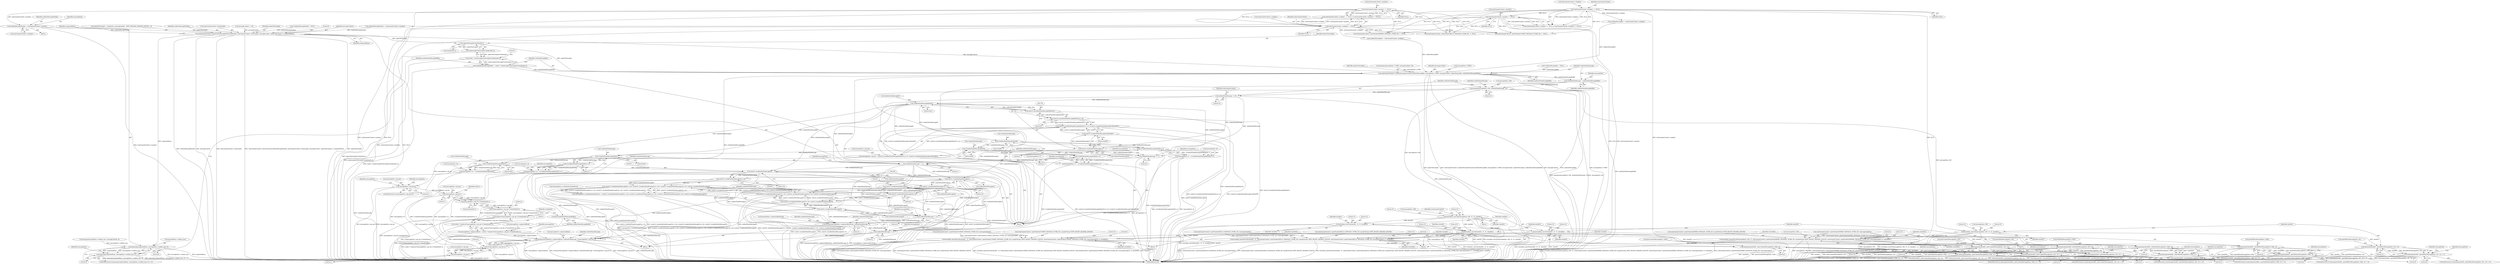 digraph "0_bzrtp_bbb1e6e2f467ee4bd7b9a8c800e4f07343d7d99b@pointer" {
"1001367" [label="(Call,confirmMessageMacKey = zrtpChannelContext->mackeyr)"];
"1001354" [label="(Call,zrtpChannelContext->mackeyr == NULL)"];
"1001349" [label="(Call,zrtpChannelContext->zrtpkeyr == NULL)"];
"1001322" [label="(Call,zrtpChannelContext->mackeyi == NULL)"];
"1001317" [label="(Call,zrtpChannelContext->zrtpkeyi == NULL)"];
"1001406" [label="(Call,zrtpChannelContext->hmacFunction(confirmMessageMacKey, zrtpChannelContext->hashLength, messageContent, cipherTextLength, 8, computedHmac))"];
"1001417" [label="(Call,memcmp(computedHmac, messageData->confirm_mac, 8))"];
"1001416" [label="(Call,memcmp(computedHmac, messageData->confirm_mac, 8) != 0)"];
"1001434" [label="(Call,cipherTextLength*sizeof(uint8_t))"];
"1001433" [label="(Call,malloc(cipherTextLength*sizeof(uint8_t)))"];
"1001431" [label="(Call,(uint8_t *)malloc(cipherTextLength*sizeof(uint8_t)))"];
"1001429" [label="(Call,confirmPlainMessageBuffer = (uint8_t *)malloc(cipherTextLength*sizeof(uint8_t)))"];
"1001438" [label="(Call,zrtpChannelContext->cipherDecryptionFunction(confirmMessageKey, messageData->CFBIV, messageContent, cipherTextLength, confirmPlainMessageBuffer))"];
"1001446" [label="(Call,confirmPlainMessage = confirmPlainMessageBuffer)"];
"1001449" [label="(Call,memcpy(messageData->H0, confirmPlainMessage, 32))"];
"1001455" [label="(Call,confirmPlainMessage +=33)"];
"1001757" [label="(Call,confirmPlainMessage[0]&0x01)"];
"1001755" [label="(Call,(uint16_t)(confirmPlainMessage[0]&0x01))"];
"1001754" [label="(Call,((uint16_t)(confirmPlainMessage[0]&0x01))<<8)"];
"1001753" [label="(Call,((uint16_t)(confirmPlainMessage[0]&0x01))<<8 | (((uint16_t)confirmPlainMessage[1])&0x00FF))"];
"1001749" [label="(Call,messageData->sig_len = ((uint16_t)(confirmPlainMessage[0]&0x01))<<8 | (((uint16_t)confirmPlainMessage[1])&0x00FF))"];
"1001851" [label="(Call,messageData->sig_len>0)"];
"1001876" [label="(Call,messageData->sig_len-1)"];
"1001875" [label="(Call,(messageData->sig_len-1)*sizeof(uint8_t))"];
"1001873" [label="(Call,4*(messageData->sig_len-1)*sizeof(uint8_t))"];
"1001872" [label="(Call,malloc(4*(messageData->sig_len-1)*sizeof(uint8_t)))"];
"1001870" [label="(Call,(uint8_t *)malloc(4*(messageData->sig_len-1)*sizeof(uint8_t)))"];
"1001866" [label="(Call,messageData->signatureBlock = (uint8_t *)malloc(4*(messageData->sig_len-1)*sizeof(uint8_t)))"];
"1001883" [label="(Call,memcpy(messageData->signatureBlock, confirmPlainMessage, 4*(messageData->sig_len-1)))"];
"1001890" [label="(Call,messageData->sig_len-1)"];
"1001888" [label="(Call,4*(messageData->sig_len-1))"];
"1001770" [label="(Call,confirmPlainMessage += 2)"];
"1001811" [label="(Call,confirmPlainMessage += 1)"];
"1001820" [label="(Call,(uint32_t)confirmPlainMessage[0])"];
"1001819" [label="(Call,((uint32_t)confirmPlainMessage[0])<<24)"];
"1001818" [label="(Call,(((uint32_t)confirmPlainMessage[0])<<24) | (((uint32_t)confirmPlainMessage[1])<<16) | (((uint32_t)confirmPlainMessage[2])<<8) | ((uint32_t)confirmPlainMessage[3]))"];
"1001814" [label="(Call,messageData->cacheExpirationInterval = (((uint32_t)confirmPlainMessage[0])<<24) | (((uint32_t)confirmPlainMessage[1])<<16) | (((uint32_t)confirmPlainMessage[2])<<8) | ((uint32_t)confirmPlainMessage[3]))"];
"1001847" [label="(Call,confirmPlainMessage += 4)"];
"1001857" [label="(Call,memcpy(messageData->signatureBlockType, confirmPlainMessage, 4))"];
"1001863" [label="(Call,confirmPlainMessage += 4)"];
"1001828" [label="(Call,(uint32_t)confirmPlainMessage[1])"];
"1001827" [label="(Call,((uint32_t)confirmPlainMessage[1])<<16)"];
"1001826" [label="(Call,(((uint32_t)confirmPlainMessage[1])<<16) | (((uint32_t)confirmPlainMessage[2])<<8) | ((uint32_t)confirmPlainMessage[3]))"];
"1001836" [label="(Call,(uint32_t)confirmPlainMessage[2])"];
"1001835" [label="(Call,((uint32_t)confirmPlainMessage[2])<<8)"];
"1001834" [label="(Call,(((uint32_t)confirmPlainMessage[2])<<8) | ((uint32_t)confirmPlainMessage[3]))"];
"1001842" [label="(Call,(uint32_t)confirmPlainMessage[3])"];
"1001778" [label="(Call,(*confirmPlainMessage)&0x08)"];
"1001777" [label="(Call,((*confirmPlainMessage)&0x08)>>3)"];
"1001773" [label="(Call,messageData->E = ((*confirmPlainMessage)&0x08)>>3)"];
"1001788" [label="(Call,(*confirmPlainMessage)&0x04)"];
"1001787" [label="(Call,((*confirmPlainMessage)&0x04)>>2)"];
"1001783" [label="(Call,messageData->V = ((*confirmPlainMessage)&0x04)>>2)"];
"1001798" [label="(Call,(*confirmPlainMessage)&0x02)"];
"1001797" [label="(Call,((*confirmPlainMessage)&0x02)>>1)"];
"1001793" [label="(Call,messageData->A = ((*confirmPlainMessage)&0x02)>>1)"];
"1001807" [label="(Call,(*confirmPlainMessage)&0x01)"];
"1001803" [label="(Call,messageData->D = (*confirmPlainMessage)&0x01)"];
"1001764" [label="(Call,(uint16_t)confirmPlainMessage[1])"];
"1001763" [label="(Call,((uint16_t)confirmPlainMessage[1])&0x00FF)"];
"1001472" [label="(Call,bctoolbox_sha256(messageData->H0, 32, 32, checkH1))"];
"1001513" [label="(Call,bctoolbox_sha256(checkH1, 32, 32, checkH2))"];
"1001520" [label="(Call,memcmp(checkH2, peerCommitMessageData->H2, 32))"];
"1001519" [label="(Call,memcmp(checkH2, peerCommitMessageData->H2, 32) != 0)"];
"1001532" [label="(Call,bctoolbox_hmacSha256(checkH1, 32, zrtpChannelContext->peerPackets[COMMIT_MESSAGE_STORE_ID]->packetString+ZRTP_PACKET_HEADER_LENGTH, zrtpChannelContext->peerPackets[COMMIT_MESSAGE_STORE_ID]->messageLength-8, 8, checkMAC))"];
"1001557" [label="(Call,memcmp(checkMAC, peerCommitMessageData->MAC, 8))"];
"1001556" [label="(Call,memcmp(checkMAC, peerCommitMessageData->MAC, 8) != 0)"];
"1001599" [label="(Call,bctoolbox_sha256(checkH1, 32, 32, checkH2))"];
"1001604" [label="(Call,bctoolbox_sha256(checkH2, 32, 32, checkH3))"];
"1001611" [label="(Call,memcmp(checkH3, peerHelloMessageData->H3, 32))"];
"1001610" [label="(Call,memcmp(checkH3, peerHelloMessageData->H3, 32) != 0)"];
"1001623" [label="(Call,bctoolbox_hmacSha256(checkH2, 32, zrtpChannelContext->peerPackets[HELLO_MESSAGE_STORE_ID]->packetString+ZRTP_PACKET_HEADER_LENGTH, zrtpChannelContext->peerPackets[HELLO_MESSAGE_STORE_ID]->messageLength-8, 8, checkMAC))"];
"1001648" [label="(Call,memcmp(checkMAC, peerHelloMessageData->MAC, 8))"];
"1001647" [label="(Call,memcmp(checkMAC, peerHelloMessageData->MAC, 8) != 0)"];
"1001689" [label="(Call,bctoolbox_sha256(messageData->H0, 32, 32, checkH1))"];
"1001698" [label="(Call,memcmp(checkH1, peerDHPartMessageData->H1, 32))"];
"1001697" [label="(Call,memcmp(checkH1, peerDHPartMessageData->H1, 32) != 0)"];
"1001710" [label="(Call,bctoolbox_hmacSha256(messageData->H0, 32, zrtpChannelContext->peerPackets[DHPART_MESSAGE_STORE_ID]->packetString+ZRTP_PACKET_HEADER_LENGTH, zrtpChannelContext->peerPackets[DHPART_MESSAGE_STORE_ID]->messageLength-8, 8, checkMAC))"];
"1001737" [label="(Call,memcmp(checkMAC, peerDHPartMessageData->MAC, 8))"];
"1001736" [label="(Call,memcmp(checkMAC, peerDHPartMessageData->MAC, 8) != 0)"];
"1001902" [label="(Call,free(confirmPlainMessageBuffer))"];
"1001808" [label="(Call,*confirmPlainMessage)"];
"1001801" [label="(Literal,0x02)"];
"1001899" [label="(Identifier,messageData)"];
"1001607" [label="(Literal,32)"];
"1001349" [label="(Call,zrtpChannelContext->zrtpkeyr == NULL)"];
"1001294" [label="(Block,)"];
"1001876" [label="(Call,messageData->sig_len-1)"];
"1001828" [label="(Call,(uint32_t)confirmPlainMessage[1])"];
"1001599" [label="(Call,bctoolbox_sha256(checkH1, 32, 32, checkH2))"];
"1001735" [label="(ControlStructure,if (memcmp(checkMAC, peerDHPartMessageData->MAC, 8) != 0))"];
"1001802" [label="(Literal,1)"];
"1001737" [label="(Call,memcmp(checkMAC, peerDHPartMessageData->MAC, 8))"];
"1001834" [label="(Call,(((uint32_t)confirmPlainMessage[2])<<8) | ((uint32_t)confirmPlainMessage[3]))"];
"1001803" [label="(Call,messageData->D = (*confirmPlainMessage)&0x01)"];
"1001449" [label="(Call,memcpy(messageData->H0, confirmPlainMessage, 32))"];
"1001362" [label="(Call,confirmMessageKey = zrtpChannelContext->zrtpkeyr)"];
"1001862" [label="(Literal,4)"];
"1001520" [label="(Call,memcmp(checkH2, peerCommitMessageData->H2, 32))"];
"1001793" [label="(Call,messageData->A = ((*confirmPlainMessage)&0x02)>>1)"];
"1001423" [label="(Literal,0)"];
"1001750" [label="(Call,messageData->sig_len)"];
"1001795" [label="(Identifier,messageData)"];
"1001434" [label="(Call,cipherTextLength*sizeof(uint8_t))"];
"1001882" [label="(Identifier,uint8_t)"];
"1001602" [label="(Literal,32)"];
"1001482" [label="(Identifier,zrtpChannelContext)"];
"1001544" [label="(Call,zrtpChannelContext->peerPackets[COMMIT_MESSAGE_STORE_ID]->messageLength-8)"];
"1001715" [label="(Call,zrtpChannelContext->peerPackets[DHPART_MESSAGE_STORE_ID]->packetString+ZRTP_PACKET_HEADER_LENGTH)"];
"1001335" [label="(Call,confirmMessageMacKey = zrtpChannelContext->mackeyi)"];
"1001443" [label="(Identifier,messageContent)"];
"1001779" [label="(Call,*confirmPlainMessage)"];
"1001518" [label="(ControlStructure,if (memcmp(checkH2, peerCommitMessageData->H2, 32) != 0))"];
"1001462" [label="(Identifier,zrtpChannelContext)"];
"1001661" [label="(Block,)"];
"1001533" [label="(Identifier,checkH1)"];
"1001476" [label="(Literal,32)"];
"1001605" [label="(Identifier,checkH2)"];
"1001645" [label="(Identifier,checkMAC)"];
"1001794" [label="(Call,messageData->A)"];
"1001742" [label="(Literal,8)"];
"1001819" [label="(Call,((uint32_t)confirmPlainMessage[0])<<24)"];
"1001698" [label="(Call,memcmp(checkH1, peerDHPartMessageData->H1, 32))"];
"1001707" [label="(Identifier,messageData)"];
"1001435" [label="(Identifier,cipherTextLength)"];
"1001844" [label="(Call,confirmPlainMessage[3])"];
"1001778" [label="(Call,(*confirmPlainMessage)&0x08)"];
"1001557" [label="(Call,memcmp(checkMAC, peerCommitMessageData->MAC, 8))"];
"1001704" [label="(Literal,0)"];
"1001612" [label="(Identifier,checkH3)"];
"1001624" [label="(Identifier,checkH2)"];
"1001440" [label="(Call,messageData->CFBIV)"];
"1001866" [label="(Call,messageData->signatureBlock = (uint8_t *)malloc(4*(messageData->sig_len-1)*sizeof(uint8_t)))"];
"1001764" [label="(Call,(uint16_t)confirmPlainMessage[1])"];
"1001772" [label="(Literal,2)"];
"1001516" [label="(Literal,32)"];
"1001757" [label="(Call,confirmPlainMessage[0]&0x01)"];
"1001711" [label="(Call,messageData->H0)"];
"1001426" [label="(Identifier,messageData)"];
"1001906" [label="(Identifier,zrtpPacket)"];
"1001758" [label="(Call,confirmPlainMessage[0])"];
"1001749" [label="(Call,messageData->sig_len = ((uint16_t)(confirmPlainMessage[0]&0x01))<<8 | (((uint16_t)confirmPlainMessage[1])&0x00FF))"];
"1001350" [label="(Call,zrtpChannelContext->zrtpkeyr)"];
"1001761" [label="(Literal,0x01)"];
"1001576" [label="(Call,zrtpChannelContext->peerPackets[HELLO_MESSAGE_STORE_ID] == NULL)"];
"1001433" [label="(Call,malloc(cipherTextLength*sizeof(uint8_t)))"];
"1001855" [label="(Literal,0)"];
"1001472" [label="(Call,bctoolbox_sha256(messageData->H0, 32, 32, checkH1))"];
"1001766" [label="(Call,confirmPlainMessage[1])"];
"1001415" [label="(ControlStructure,if (memcmp(computedHmac, messageData->confirm_mac, 8) != 0))"];
"1001833" [label="(Literal,16)"];
"1001781" [label="(Literal,0x08)"];
"1001867" [label="(Call,messageData->signatureBlock)"];
"1001812" [label="(Identifier,confirmPlainMessage)"];
"1001439" [label="(Identifier,confirmMessageKey)"];
"1001326" [label="(Identifier,NULL)"];
"1001453" [label="(Identifier,confirmPlainMessage)"];
"1001785" [label="(Identifier,messageData)"];
"1001445" [label="(Identifier,confirmPlainMessageBuffer)"];
"1001694" [label="(Literal,32)"];
"1001724" [label="(Call,zrtpChannelContext->peerPackets[DHPART_MESSAGE_STORE_ID]->messageLength-8)"];
"1001842" [label="(Call,(uint32_t)confirmPlainMessage[3])"];
"1001863" [label="(Call,confirmPlainMessage += 4)"];
"1001865" [label="(Literal,4)"];
"1001478" [label="(Identifier,checkH1)"];
"1001490" [label="(Call,zrtpChannelContext->peerPackets[COMMIT_MESSAGE_STORE_ID] == NULL)"];
"1001324" [label="(Identifier,zrtpChannelContext)"];
"1001535" [label="(Call,zrtpChannelContext->peerPackets[COMMIT_MESSAGE_STORE_ID]->packetString+ZRTP_PACKET_HEADER_LENGTH)"];
"1001534" [label="(Literal,32)"];
"1001553" [label="(Literal,8)"];
"1001822" [label="(Call,confirmPlainMessage[0])"];
"1001316" [label="(Call,(zrtpChannelContext->zrtpkeyi == NULL) || (zrtpChannelContext->mackeyi == NULL))"];
"1001695" [label="(Identifier,checkH1)"];
"1001369" [label="(Call,zrtpChannelContext->mackeyr)"];
"1001562" [label="(Literal,8)"];
"1001353" [label="(Identifier,NULL)"];
"1001529" [label="(Identifier,messageData)"];
"1001858" [label="(Call,messageData->signatureBlockType)"];
"1001394" [label="(Call,messageContent +=16)"];
"1001710" [label="(Call,bctoolbox_hmacSha256(messageData->H0, 32, zrtpChannelContext->peerPackets[DHPART_MESSAGE_STORE_ID]->packetString+ZRTP_PACKET_HEADER_LENGTH, zrtpChannelContext->peerPackets[DHPART_MESSAGE_STORE_ID]->messageLength-8, 8, checkMAC))"];
"1001555" [label="(ControlStructure,if (memcmp(checkMAC, peerCommitMessageData->MAC, 8) != 0))"];
"1001813" [label="(Literal,1)"];
"1001525" [label="(Literal,32)"];
"1001700" [label="(Call,peerDHPartMessageData->H1)"];
"1001321" [label="(Identifier,NULL)"];
"1001751" [label="(Identifier,messageData)"];
"1001613" [label="(Call,peerHelloMessageData->H3)"];
"1001635" [label="(Call,zrtpChannelContext->peerPackets[HELLO_MESSAGE_STORE_ID]->messageLength-8)"];
"1001734" [label="(Identifier,checkMAC)"];
"1001521" [label="(Identifier,checkH2)"];
"1001769" [label="(Literal,0x00FF)"];
"1001603" [label="(Identifier,checkH2)"];
"1001773" [label="(Call,messageData->E = ((*confirmPlainMessage)&0x08)>>3)"];
"1001609" [label="(ControlStructure,if (memcmp(checkH3, peerHelloMessageData->H3, 32) != 0))"];
"1001743" [label="(Literal,0)"];
"1001648" [label="(Call,memcmp(checkMAC, peerHelloMessageData->MAC, 8))"];
"1001880" [label="(Literal,1)"];
"1001650" [label="(Call,peerHelloMessageData->MAC)"];
"1001861" [label="(Identifier,confirmPlainMessage)"];
"1001368" [label="(Identifier,confirmMessageMacKey)"];
"1001296" [label="(Call,*confirmMessageKey = NULL)"];
"1001851" [label="(Call,messageData->sig_len>0)"];
"1001856" [label="(Block,)"];
"1001447" [label="(Identifier,confirmPlainMessage)"];
"1001835" [label="(Call,((uint32_t)confirmPlainMessage[2])<<8)"];
"1001485" [label="(Block,)"];
"1001646" [label="(ControlStructure,if (memcmp(checkMAC, peerHelloMessageData->MAC, 8) != 0))"];
"1001703" [label="(Literal,32)"];
"1001820" [label="(Call,(uint32_t)confirmPlainMessage[0])"];
"1001816" [label="(Identifier,messageData)"];
"1001775" [label="(Identifier,messageData)"];
"1001647" [label="(Call,memcmp(checkMAC, peerHelloMessageData->MAC, 8) != 0)"];
"1001379" [label="(Call,memcpy(messageData->confirm_mac, messageContent, 8))"];
"1001317" [label="(Call,zrtpChannelContext->zrtpkeyi == NULL)"];
"1001412" [label="(Identifier,cipherTextLength)"];
"1001739" [label="(Call,peerDHPartMessageData->MAC)"];
"1001526" [label="(Literal,0)"];
"1001456" [label="(Identifier,confirmPlainMessage)"];
"1001903" [label="(Identifier,confirmPlainMessageBuffer)"];
"1001849" [label="(Literal,4)"];
"1001600" [label="(Identifier,checkH1)"];
"1001783" [label="(Call,messageData->V = ((*confirmPlainMessage)&0x04)>>2)"];
"1001626" [label="(Call,zrtpChannelContext->peerPackets[HELLO_MESSAGE_STORE_ID]->packetString+ZRTP_PACKET_HEADER_LENGTH)"];
"1001666" [label="(Call,zrtpChannelContext->peerPackets[DHPART_MESSAGE_STORE_ID] == NULL)"];
"1001358" [label="(Identifier,NULL)"];
"1001300" [label="(Call,*confirmMessageMacKey = NULL)"];
"1001446" [label="(Call,confirmPlainMessage = confirmPlainMessageBuffer)"];
"1001323" [label="(Call,zrtpChannelContext->mackeyi)"];
"1001444" [label="(Identifier,cipherTextLength)"];
"1001877" [label="(Call,messageData->sig_len)"];
"1001770" [label="(Call,confirmPlainMessage += 2)"];
"1001827" [label="(Call,((uint32_t)confirmPlainMessage[1])<<16)"];
"1001763" [label="(Call,((uint16_t)confirmPlainMessage[1])&0x00FF)"];
"1001804" [label="(Call,messageData->D)"];
"1001318" [label="(Call,zrtpChannelContext->zrtpkeyi)"];
"1001853" [label="(Identifier,messageData)"];
"1001556" [label="(Call,memcmp(checkMAC, peerCommitMessageData->MAC, 8) != 0)"];
"1001753" [label="(Call,((uint16_t)(confirmPlainMessage[0]&0x01))<<8 | (((uint16_t)confirmPlainMessage[1])&0x00FF))"];
"1001448" [label="(Identifier,confirmPlainMessageBuffer)"];
"1001755" [label="(Call,(uint16_t)(confirmPlainMessage[0]&0x01))"];
"1001826" [label="(Call,(((uint32_t)confirmPlainMessage[1])<<16) | (((uint32_t)confirmPlainMessage[2])<<8) | ((uint32_t)confirmPlainMessage[3]))"];
"1001788" [label="(Call,(*confirmPlainMessage)&0x04)"];
"1001733" [label="(Literal,8)"];
"1001430" [label="(Identifier,confirmPlainMessageBuffer)"];
"1001451" [label="(Identifier,messageData)"];
"1001693" [label="(Literal,32)"];
"1001554" [label="(Identifier,checkMAC)"];
"1001746" [label="(Identifier,messageData)"];
"1001438" [label="(Call,zrtpChannelContext->cipherDecryptionFunction(confirmMessageKey, messageData->CFBIV, messageContent, cipherTextLength, confirmPlainMessageBuffer))"];
"1001604" [label="(Call,bctoolbox_sha256(checkH2, 32, 32, checkH3))"];
"1001455" [label="(Call,confirmPlainMessage +=33)"];
"1001413" [label="(Literal,8)"];
"1001515" [label="(Literal,32)"];
"1001850" [label="(ControlStructure,if (messageData->sig_len>0))"];
"1001610" [label="(Call,memcmp(checkH3, peerHelloMessageData->H3, 32) != 0)"];
"1001418" [label="(Identifier,computedHmac)"];
"1001771" [label="(Identifier,confirmPlainMessage)"];
"1001431" [label="(Call,(uint8_t *)malloc(cipherTextLength*sizeof(uint8_t)))"];
"1001784" [label="(Call,messageData->V)"];
"1001532" [label="(Call,bctoolbox_hmacSha256(checkH1, 32, zrtpChannelContext->peerPackets[COMMIT_MESSAGE_STORE_ID]->packetString+ZRTP_PACKET_HEADER_LENGTH, zrtpChannelContext->peerPackets[COMMIT_MESSAGE_STORE_ID]->messageLength-8, 8, checkMAC))"];
"1001623" [label="(Call,bctoolbox_hmacSha256(checkH2, 32, zrtpChannelContext->peerPackets[HELLO_MESSAGE_STORE_ID]->packetString+ZRTP_PACKET_HEADER_LENGTH, zrtpChannelContext->peerPackets[HELLO_MESSAGE_STORE_ID]->messageLength-8, 8, checkMAC))"];
"1001852" [label="(Call,messageData->sig_len)"];
"1001889" [label="(Literal,4)"];
"1001558" [label="(Identifier,checkMAC)"];
"1001873" [label="(Call,4*(messageData->sig_len-1)*sizeof(uint8_t))"];
"1001411" [label="(Identifier,messageContent)"];
"1001754" [label="(Call,((uint16_t)(confirmPlainMessage[0]&0x01))<<8)"];
"1001864" [label="(Identifier,confirmPlainMessage)"];
"1001805" [label="(Identifier,messageData)"];
"1001513" [label="(Call,bctoolbox_sha256(checkH1, 32, 32, checkH2))"];
"1001625" [label="(Literal,32)"];
"1001644" [label="(Literal,8)"];
"1001699" [label="(Identifier,checkH1)"];
"1001689" [label="(Call,bctoolbox_sha256(messageData->H0, 32, 32, checkH1))"];
"1001653" [label="(Literal,8)"];
"1001825" [label="(Literal,24)"];
"1001697" [label="(Call,memcmp(checkH1, peerDHPartMessageData->H1, 32) != 0)"];
"1001397" [label="(Call,cipherTextLength = zrtpPacket->messageLength - ZRTP_MESSAGE_HEADER_LENGTH - 24)"];
"1001848" [label="(Identifier,confirmPlainMessage)"];
"1001714" [label="(Literal,32)"];
"1001712" [label="(Identifier,messageData)"];
"1001774" [label="(Call,messageData->E)"];
"1001649" [label="(Identifier,checkMAC)"];
"1001330" [label="(Call,confirmMessageKey = zrtpChannelContext->zrtpkeyi)"];
"1001414" [label="(Identifier,computedHmac)"];
"1001884" [label="(Call,messageData->signatureBlock)"];
"1001355" [label="(Call,zrtpChannelContext->mackeyr)"];
"1001388" [label="(Call,memcpy(messageData->CFBIV, messageContent, 16))"];
"1001787" [label="(Call,((*confirmPlainMessage)&0x04)>>2)"];
"1001611" [label="(Call,memcmp(checkH3, peerHelloMessageData->H3, 32))"];
"1001617" [label="(Literal,0)"];
"1001874" [label="(Literal,4)"];
"1001657" [label="(Identifier,messageData)"];
"1001457" [label="(Literal,33)"];
"1001902" [label="(Call,free(confirmPlainMessageBuffer))"];
"1001847" [label="(Call,confirmPlainMessage += 4)"];
"1001810" [label="(Literal,0x01)"];
"1001407" [label="(Identifier,confirmMessageMacKey)"];
"1001888" [label="(Call,4*(messageData->sig_len-1))"];
"1001891" [label="(Call,messageData->sig_len)"];
"1001777" [label="(Call,((*confirmPlainMessage)&0x08)>>3)"];
"1001791" [label="(Literal,0x04)"];
"1001354" [label="(Call,zrtpChannelContext->mackeyr == NULL)"];
"1001872" [label="(Call,malloc(4*(messageData->sig_len-1)*sizeof(uint8_t)))"];
"1001859" [label="(Identifier,messageData)"];
"1001841" [label="(Literal,8)"];
"1001606" [label="(Literal,32)"];
"1001690" [label="(Call,messageData->H0)"];
"1001782" [label="(Literal,3)"];
"1001890" [label="(Call,messageData->sig_len-1)"];
"1001883" [label="(Call,memcpy(messageData->signatureBlock, confirmPlainMessage, 4*(messageData->sig_len-1)))"];
"1001857" [label="(Call,memcpy(messageData->signatureBlockType, confirmPlainMessage, 4))"];
"1001477" [label="(Literal,32)"];
"1001346" [label="(Block,)"];
"1001559" [label="(Call,peerCommitMessageData->MAC)"];
"1001894" [label="(Literal,1)"];
"1001563" [label="(Literal,0)"];
"1001514" [label="(Identifier,checkH1)"];
"1001322" [label="(Call,zrtpChannelContext->mackeyi == NULL)"];
"1001887" [label="(Identifier,confirmPlainMessage)"];
"1001815" [label="(Call,messageData->cacheExpirationInterval)"];
"1001566" [label="(Identifier,messageData)"];
"1001620" [label="(Identifier,messageData)"];
"1001429" [label="(Call,confirmPlainMessageBuffer = (uint8_t *)malloc(cipherTextLength*sizeof(uint8_t)))"];
"1001836" [label="(Call,(uint32_t)confirmPlainMessage[2])"];
"1001792" [label="(Literal,2)"];
"1001406" [label="(Call,zrtpChannelContext->hmacFunction(confirmMessageMacKey, zrtpChannelContext->hashLength, messageContent, cipherTextLength, 8, computedHmac))"];
"1001797" [label="(Call,((*confirmPlainMessage)&0x02)>>1)"];
"1001422" [label="(Literal,8)"];
"1001608" [label="(Identifier,checkH3)"];
"1001517" [label="(Identifier,checkH2)"];
"1001885" [label="(Identifier,messageData)"];
"1001811" [label="(Call,confirmPlainMessage += 1)"];
"1001473" [label="(Call,messageData->H0)"];
"1001798" [label="(Call,(*confirmPlainMessage)&0x02)"];
"1001654" [label="(Literal,0)"];
"1001419" [label="(Call,messageData->confirm_mac)"];
"1001348" [label="(Call,(zrtpChannelContext->zrtpkeyr == NULL) || (zrtpChannelContext->mackeyr == NULL))"];
"1001696" [label="(ControlStructure,if (memcmp(checkH1, peerDHPartMessageData->H1, 32) != 0))"];
"1001450" [label="(Call,messageData->H0)"];
"1001814" [label="(Call,messageData->cacheExpirationInterval = (((uint32_t)confirmPlainMessage[0])<<24) | (((uint32_t)confirmPlainMessage[1])<<16) | (((uint32_t)confirmPlainMessage[2])<<8) | ((uint32_t)confirmPlainMessage[3]))"];
"1001881" [label="(Call,sizeof(uint8_t))"];
"1001789" [label="(Call,*confirmPlainMessage)"];
"1001470" [label="(Block,)"];
"1001868" [label="(Identifier,messageData)"];
"1001417" [label="(Call,memcmp(computedHmac, messageData->confirm_mac, 8))"];
"1001838" [label="(Call,confirmPlainMessage[2])"];
"1001570" [label="(Block,)"];
"1001818" [label="(Call,(((uint32_t)confirmPlainMessage[0])<<24) | (((uint32_t)confirmPlainMessage[1])<<16) | (((uint32_t)confirmPlainMessage[2])<<8) | ((uint32_t)confirmPlainMessage[3]))"];
"1001736" [label="(Call,memcmp(checkMAC, peerDHPartMessageData->MAC, 8) != 0)"];
"1001762" [label="(Literal,8)"];
"1001738" [label="(Identifier,checkMAC)"];
"1001373" [label="(Identifier,messageData)"];
"1001454" [label="(Literal,32)"];
"1001616" [label="(Literal,32)"];
"1001601" [label="(Literal,32)"];
"1001522" [label="(Call,peerCommitMessageData->H2)"];
"1001356" [label="(Identifier,zrtpChannelContext)"];
"1001875" [label="(Call,(messageData->sig_len-1)*sizeof(uint8_t))"];
"1001367" [label="(Call,confirmMessageMacKey = zrtpChannelContext->mackeyr)"];
"1001830" [label="(Call,confirmPlainMessage[1])"];
"1001966" [label="(MethodReturn,int)"];
"1001408" [label="(Call,zrtpChannelContext->hashLength)"];
"1001436" [label="(Call,sizeof(uint8_t))"];
"1001416" [label="(Call,memcmp(computedHmac, messageData->confirm_mac, 8) != 0)"];
"1001870" [label="(Call,(uint8_t *)malloc(4*(messageData->sig_len-1)*sizeof(uint8_t)))"];
"1001519" [label="(Call,memcmp(checkH2, peerCommitMessageData->H2, 32) != 0)"];
"1001799" [label="(Call,*confirmPlainMessage)"];
"1001807" [label="(Call,(*confirmPlainMessage)&0x01)"];
"1001367" -> "1001346"  [label="AST: "];
"1001367" -> "1001369"  [label="CFG: "];
"1001368" -> "1001367"  [label="AST: "];
"1001369" -> "1001367"  [label="AST: "];
"1001373" -> "1001367"  [label="CFG: "];
"1001367" -> "1001966"  [label="DDG: zrtpChannelContext->mackeyr"];
"1001354" -> "1001367"  [label="DDG: zrtpChannelContext->mackeyr"];
"1001367" -> "1001406"  [label="DDG: confirmMessageMacKey"];
"1001354" -> "1001348"  [label="AST: "];
"1001354" -> "1001358"  [label="CFG: "];
"1001355" -> "1001354"  [label="AST: "];
"1001358" -> "1001354"  [label="AST: "];
"1001348" -> "1001354"  [label="CFG: "];
"1001354" -> "1001966"  [label="DDG: zrtpChannelContext->mackeyr"];
"1001354" -> "1001966"  [label="DDG: NULL"];
"1001354" -> "1001348"  [label="DDG: zrtpChannelContext->mackeyr"];
"1001354" -> "1001348"  [label="DDG: NULL"];
"1001349" -> "1001354"  [label="DDG: NULL"];
"1001354" -> "1001490"  [label="DDG: NULL"];
"1001354" -> "1001576"  [label="DDG: NULL"];
"1001354" -> "1001666"  [label="DDG: NULL"];
"1001349" -> "1001348"  [label="AST: "];
"1001349" -> "1001353"  [label="CFG: "];
"1001350" -> "1001349"  [label="AST: "];
"1001353" -> "1001349"  [label="AST: "];
"1001356" -> "1001349"  [label="CFG: "];
"1001348" -> "1001349"  [label="CFG: "];
"1001349" -> "1001966"  [label="DDG: zrtpChannelContext->zrtpkeyr"];
"1001349" -> "1001966"  [label="DDG: NULL"];
"1001349" -> "1001348"  [label="DDG: zrtpChannelContext->zrtpkeyr"];
"1001349" -> "1001348"  [label="DDG: NULL"];
"1001322" -> "1001349"  [label="DDG: NULL"];
"1001317" -> "1001349"  [label="DDG: NULL"];
"1001349" -> "1001362"  [label="DDG: zrtpChannelContext->zrtpkeyr"];
"1001349" -> "1001490"  [label="DDG: NULL"];
"1001349" -> "1001576"  [label="DDG: NULL"];
"1001349" -> "1001666"  [label="DDG: NULL"];
"1001322" -> "1001316"  [label="AST: "];
"1001322" -> "1001326"  [label="CFG: "];
"1001323" -> "1001322"  [label="AST: "];
"1001326" -> "1001322"  [label="AST: "];
"1001316" -> "1001322"  [label="CFG: "];
"1001322" -> "1001966"  [label="DDG: NULL"];
"1001322" -> "1001966"  [label="DDG: zrtpChannelContext->mackeyi"];
"1001322" -> "1001316"  [label="DDG: zrtpChannelContext->mackeyi"];
"1001322" -> "1001316"  [label="DDG: NULL"];
"1001317" -> "1001322"  [label="DDG: NULL"];
"1001322" -> "1001335"  [label="DDG: zrtpChannelContext->mackeyi"];
"1001322" -> "1001490"  [label="DDG: NULL"];
"1001322" -> "1001576"  [label="DDG: NULL"];
"1001322" -> "1001666"  [label="DDG: NULL"];
"1001317" -> "1001316"  [label="AST: "];
"1001317" -> "1001321"  [label="CFG: "];
"1001318" -> "1001317"  [label="AST: "];
"1001321" -> "1001317"  [label="AST: "];
"1001324" -> "1001317"  [label="CFG: "];
"1001316" -> "1001317"  [label="CFG: "];
"1001317" -> "1001966"  [label="DDG: zrtpChannelContext->zrtpkeyi"];
"1001317" -> "1001966"  [label="DDG: NULL"];
"1001317" -> "1001316"  [label="DDG: zrtpChannelContext->zrtpkeyi"];
"1001317" -> "1001316"  [label="DDG: NULL"];
"1001317" -> "1001330"  [label="DDG: zrtpChannelContext->zrtpkeyi"];
"1001317" -> "1001490"  [label="DDG: NULL"];
"1001317" -> "1001576"  [label="DDG: NULL"];
"1001317" -> "1001666"  [label="DDG: NULL"];
"1001406" -> "1001294"  [label="AST: "];
"1001406" -> "1001414"  [label="CFG: "];
"1001407" -> "1001406"  [label="AST: "];
"1001408" -> "1001406"  [label="AST: "];
"1001411" -> "1001406"  [label="AST: "];
"1001412" -> "1001406"  [label="AST: "];
"1001413" -> "1001406"  [label="AST: "];
"1001414" -> "1001406"  [label="AST: "];
"1001418" -> "1001406"  [label="CFG: "];
"1001406" -> "1001966"  [label="DDG: messageContent"];
"1001406" -> "1001966"  [label="DDG: zrtpChannelContext->hashLength"];
"1001406" -> "1001966"  [label="DDG: zrtpChannelContext->hmacFunction(confirmMessageMacKey, zrtpChannelContext->hashLength, messageContent, cipherTextLength, 8, computedHmac)"];
"1001406" -> "1001966"  [label="DDG: cipherTextLength"];
"1001406" -> "1001966"  [label="DDG: confirmMessageMacKey"];
"1001300" -> "1001406"  [label="DDG: confirmMessageMacKey"];
"1001335" -> "1001406"  [label="DDG: confirmMessageMacKey"];
"1001394" -> "1001406"  [label="DDG: messageContent"];
"1001397" -> "1001406"  [label="DDG: cipherTextLength"];
"1001406" -> "1001417"  [label="DDG: computedHmac"];
"1001406" -> "1001434"  [label="DDG: cipherTextLength"];
"1001406" -> "1001438"  [label="DDG: messageContent"];
"1001417" -> "1001416"  [label="AST: "];
"1001417" -> "1001422"  [label="CFG: "];
"1001418" -> "1001417"  [label="AST: "];
"1001419" -> "1001417"  [label="AST: "];
"1001422" -> "1001417"  [label="AST: "];
"1001423" -> "1001417"  [label="CFG: "];
"1001417" -> "1001966"  [label="DDG: messageData->confirm_mac"];
"1001417" -> "1001966"  [label="DDG: computedHmac"];
"1001417" -> "1001416"  [label="DDG: computedHmac"];
"1001417" -> "1001416"  [label="DDG: messageData->confirm_mac"];
"1001417" -> "1001416"  [label="DDG: 8"];
"1001379" -> "1001417"  [label="DDG: messageData->confirm_mac"];
"1001416" -> "1001415"  [label="AST: "];
"1001416" -> "1001423"  [label="CFG: "];
"1001423" -> "1001416"  [label="AST: "];
"1001426" -> "1001416"  [label="CFG: "];
"1001430" -> "1001416"  [label="CFG: "];
"1001416" -> "1001966"  [label="DDG: memcmp(computedHmac, messageData->confirm_mac, 8)"];
"1001416" -> "1001966"  [label="DDG: memcmp(computedHmac, messageData->confirm_mac, 8) != 0"];
"1001434" -> "1001433"  [label="AST: "];
"1001434" -> "1001436"  [label="CFG: "];
"1001435" -> "1001434"  [label="AST: "];
"1001436" -> "1001434"  [label="AST: "];
"1001433" -> "1001434"  [label="CFG: "];
"1001434" -> "1001433"  [label="DDG: cipherTextLength"];
"1001434" -> "1001438"  [label="DDG: cipherTextLength"];
"1001433" -> "1001431"  [label="AST: "];
"1001431" -> "1001433"  [label="CFG: "];
"1001433" -> "1001966"  [label="DDG: cipherTextLength*sizeof(uint8_t)"];
"1001433" -> "1001431"  [label="DDG: cipherTextLength*sizeof(uint8_t)"];
"1001431" -> "1001429"  [label="AST: "];
"1001432" -> "1001431"  [label="AST: "];
"1001429" -> "1001431"  [label="CFG: "];
"1001431" -> "1001966"  [label="DDG: malloc(cipherTextLength*sizeof(uint8_t))"];
"1001431" -> "1001429"  [label="DDG: malloc(cipherTextLength*sizeof(uint8_t))"];
"1001429" -> "1001294"  [label="AST: "];
"1001430" -> "1001429"  [label="AST: "];
"1001439" -> "1001429"  [label="CFG: "];
"1001429" -> "1001966"  [label="DDG: (uint8_t *)malloc(cipherTextLength*sizeof(uint8_t))"];
"1001429" -> "1001438"  [label="DDG: confirmPlainMessageBuffer"];
"1001438" -> "1001294"  [label="AST: "];
"1001438" -> "1001445"  [label="CFG: "];
"1001439" -> "1001438"  [label="AST: "];
"1001440" -> "1001438"  [label="AST: "];
"1001443" -> "1001438"  [label="AST: "];
"1001444" -> "1001438"  [label="AST: "];
"1001445" -> "1001438"  [label="AST: "];
"1001447" -> "1001438"  [label="CFG: "];
"1001438" -> "1001966"  [label="DDG: confirmMessageKey"];
"1001438" -> "1001966"  [label="DDG: messageData->CFBIV"];
"1001438" -> "1001966"  [label="DDG: cipherTextLength"];
"1001438" -> "1001966"  [label="DDG: zrtpChannelContext->cipherDecryptionFunction(confirmMessageKey, messageData->CFBIV, messageContent, cipherTextLength, confirmPlainMessageBuffer)"];
"1001438" -> "1001966"  [label="DDG: messageContent"];
"1001362" -> "1001438"  [label="DDG: confirmMessageKey"];
"1001330" -> "1001438"  [label="DDG: confirmMessageKey"];
"1001296" -> "1001438"  [label="DDG: confirmMessageKey"];
"1001388" -> "1001438"  [label="DDG: messageData->CFBIV"];
"1001438" -> "1001446"  [label="DDG: confirmPlainMessageBuffer"];
"1001438" -> "1001902"  [label="DDG: confirmPlainMessageBuffer"];
"1001446" -> "1001294"  [label="AST: "];
"1001446" -> "1001448"  [label="CFG: "];
"1001447" -> "1001446"  [label="AST: "];
"1001448" -> "1001446"  [label="AST: "];
"1001451" -> "1001446"  [label="CFG: "];
"1001446" -> "1001966"  [label="DDG: confirmPlainMessageBuffer"];
"1001446" -> "1001449"  [label="DDG: confirmPlainMessage"];
"1001449" -> "1001294"  [label="AST: "];
"1001449" -> "1001454"  [label="CFG: "];
"1001450" -> "1001449"  [label="AST: "];
"1001453" -> "1001449"  [label="AST: "];
"1001454" -> "1001449"  [label="AST: "];
"1001456" -> "1001449"  [label="CFG: "];
"1001449" -> "1001966"  [label="DDG: memcpy(messageData->H0, confirmPlainMessage, 32)"];
"1001449" -> "1001966"  [label="DDG: messageData->H0"];
"1001449" -> "1001455"  [label="DDG: confirmPlainMessage"];
"1001449" -> "1001472"  [label="DDG: messageData->H0"];
"1001449" -> "1001689"  [label="DDG: messageData->H0"];
"1001455" -> "1001294"  [label="AST: "];
"1001455" -> "1001457"  [label="CFG: "];
"1001456" -> "1001455"  [label="AST: "];
"1001457" -> "1001455"  [label="AST: "];
"1001462" -> "1001455"  [label="CFG: "];
"1001455" -> "1001966"  [label="DDG: confirmPlainMessage"];
"1001455" -> "1001757"  [label="DDG: confirmPlainMessage"];
"1001455" -> "1001764"  [label="DDG: confirmPlainMessage"];
"1001455" -> "1001770"  [label="DDG: confirmPlainMessage"];
"1001757" -> "1001755"  [label="AST: "];
"1001757" -> "1001761"  [label="CFG: "];
"1001758" -> "1001757"  [label="AST: "];
"1001761" -> "1001757"  [label="AST: "];
"1001755" -> "1001757"  [label="CFG: "];
"1001757" -> "1001755"  [label="DDG: confirmPlainMessage[0]"];
"1001757" -> "1001755"  [label="DDG: 0x01"];
"1001757" -> "1001770"  [label="DDG: confirmPlainMessage[0]"];
"1001757" -> "1001778"  [label="DDG: confirmPlainMessage[0]"];
"1001757" -> "1001788"  [label="DDG: confirmPlainMessage[0]"];
"1001757" -> "1001798"  [label="DDG: confirmPlainMessage[0]"];
"1001757" -> "1001807"  [label="DDG: confirmPlainMessage[0]"];
"1001757" -> "1001811"  [label="DDG: confirmPlainMessage[0]"];
"1001757" -> "1001820"  [label="DDG: confirmPlainMessage[0]"];
"1001755" -> "1001754"  [label="AST: "];
"1001756" -> "1001755"  [label="AST: "];
"1001762" -> "1001755"  [label="CFG: "];
"1001755" -> "1001966"  [label="DDG: confirmPlainMessage[0]&0x01"];
"1001755" -> "1001754"  [label="DDG: confirmPlainMessage[0]&0x01"];
"1001754" -> "1001753"  [label="AST: "];
"1001754" -> "1001762"  [label="CFG: "];
"1001762" -> "1001754"  [label="AST: "];
"1001765" -> "1001754"  [label="CFG: "];
"1001754" -> "1001966"  [label="DDG: (uint16_t)(confirmPlainMessage[0]&0x01)"];
"1001754" -> "1001753"  [label="DDG: (uint16_t)(confirmPlainMessage[0]&0x01)"];
"1001754" -> "1001753"  [label="DDG: 8"];
"1001753" -> "1001749"  [label="AST: "];
"1001753" -> "1001763"  [label="CFG: "];
"1001763" -> "1001753"  [label="AST: "];
"1001749" -> "1001753"  [label="CFG: "];
"1001753" -> "1001966"  [label="DDG: ((uint16_t)(confirmPlainMessage[0]&0x01))<<8"];
"1001753" -> "1001966"  [label="DDG: ((uint16_t)confirmPlainMessage[1])&0x00FF"];
"1001753" -> "1001749"  [label="DDG: ((uint16_t)(confirmPlainMessage[0]&0x01))<<8"];
"1001753" -> "1001749"  [label="DDG: ((uint16_t)confirmPlainMessage[1])&0x00FF"];
"1001763" -> "1001753"  [label="DDG: (uint16_t)confirmPlainMessage[1]"];
"1001763" -> "1001753"  [label="DDG: 0x00FF"];
"1001749" -> "1001294"  [label="AST: "];
"1001750" -> "1001749"  [label="AST: "];
"1001771" -> "1001749"  [label="CFG: "];
"1001749" -> "1001966"  [label="DDG: ((uint16_t)(confirmPlainMessage[0]&0x01))<<8 | (((uint16_t)confirmPlainMessage[1])&0x00FF)"];
"1001749" -> "1001851"  [label="DDG: messageData->sig_len"];
"1001851" -> "1001850"  [label="AST: "];
"1001851" -> "1001855"  [label="CFG: "];
"1001852" -> "1001851"  [label="AST: "];
"1001855" -> "1001851"  [label="AST: "];
"1001859" -> "1001851"  [label="CFG: "];
"1001899" -> "1001851"  [label="CFG: "];
"1001851" -> "1001966"  [label="DDG: messageData->sig_len>0"];
"1001851" -> "1001966"  [label="DDG: messageData->sig_len"];
"1001851" -> "1001876"  [label="DDG: messageData->sig_len"];
"1001876" -> "1001875"  [label="AST: "];
"1001876" -> "1001880"  [label="CFG: "];
"1001877" -> "1001876"  [label="AST: "];
"1001880" -> "1001876"  [label="AST: "];
"1001882" -> "1001876"  [label="CFG: "];
"1001876" -> "1001875"  [label="DDG: messageData->sig_len"];
"1001876" -> "1001875"  [label="DDG: 1"];
"1001876" -> "1001890"  [label="DDG: messageData->sig_len"];
"1001875" -> "1001873"  [label="AST: "];
"1001875" -> "1001881"  [label="CFG: "];
"1001881" -> "1001875"  [label="AST: "];
"1001873" -> "1001875"  [label="CFG: "];
"1001875" -> "1001873"  [label="DDG: messageData->sig_len-1"];
"1001873" -> "1001872"  [label="AST: "];
"1001874" -> "1001873"  [label="AST: "];
"1001872" -> "1001873"  [label="CFG: "];
"1001873" -> "1001966"  [label="DDG: (messageData->sig_len-1)*sizeof(uint8_t)"];
"1001873" -> "1001872"  [label="DDG: 4"];
"1001873" -> "1001872"  [label="DDG: (messageData->sig_len-1)*sizeof(uint8_t)"];
"1001872" -> "1001870"  [label="AST: "];
"1001870" -> "1001872"  [label="CFG: "];
"1001872" -> "1001966"  [label="DDG: 4*(messageData->sig_len-1)*sizeof(uint8_t)"];
"1001872" -> "1001870"  [label="DDG: 4*(messageData->sig_len-1)*sizeof(uint8_t)"];
"1001870" -> "1001866"  [label="AST: "];
"1001871" -> "1001870"  [label="AST: "];
"1001866" -> "1001870"  [label="CFG: "];
"1001870" -> "1001966"  [label="DDG: malloc(4*(messageData->sig_len-1)*sizeof(uint8_t))"];
"1001870" -> "1001866"  [label="DDG: malloc(4*(messageData->sig_len-1)*sizeof(uint8_t))"];
"1001866" -> "1001856"  [label="AST: "];
"1001867" -> "1001866"  [label="AST: "];
"1001885" -> "1001866"  [label="CFG: "];
"1001866" -> "1001966"  [label="DDG: (uint8_t *)malloc(4*(messageData->sig_len-1)*sizeof(uint8_t))"];
"1001866" -> "1001883"  [label="DDG: messageData->signatureBlock"];
"1001883" -> "1001856"  [label="AST: "];
"1001883" -> "1001888"  [label="CFG: "];
"1001884" -> "1001883"  [label="AST: "];
"1001887" -> "1001883"  [label="AST: "];
"1001888" -> "1001883"  [label="AST: "];
"1001903" -> "1001883"  [label="CFG: "];
"1001883" -> "1001966"  [label="DDG: messageData->signatureBlock"];
"1001883" -> "1001966"  [label="DDG: memcpy(messageData->signatureBlock, confirmPlainMessage, 4*(messageData->sig_len-1))"];
"1001883" -> "1001966"  [label="DDG: 4*(messageData->sig_len-1)"];
"1001883" -> "1001966"  [label="DDG: confirmPlainMessage"];
"1001863" -> "1001883"  [label="DDG: confirmPlainMessage"];
"1001836" -> "1001883"  [label="DDG: confirmPlainMessage[2]"];
"1001842" -> "1001883"  [label="DDG: confirmPlainMessage[3]"];
"1001820" -> "1001883"  [label="DDG: confirmPlainMessage[0]"];
"1001828" -> "1001883"  [label="DDG: confirmPlainMessage[1]"];
"1001888" -> "1001883"  [label="DDG: 4"];
"1001888" -> "1001883"  [label="DDG: messageData->sig_len-1"];
"1001890" -> "1001888"  [label="AST: "];
"1001890" -> "1001894"  [label="CFG: "];
"1001891" -> "1001890"  [label="AST: "];
"1001894" -> "1001890"  [label="AST: "];
"1001888" -> "1001890"  [label="CFG: "];
"1001890" -> "1001966"  [label="DDG: messageData->sig_len"];
"1001890" -> "1001888"  [label="DDG: messageData->sig_len"];
"1001890" -> "1001888"  [label="DDG: 1"];
"1001889" -> "1001888"  [label="AST: "];
"1001888" -> "1001966"  [label="DDG: messageData->sig_len-1"];
"1001770" -> "1001294"  [label="AST: "];
"1001770" -> "1001772"  [label="CFG: "];
"1001771" -> "1001770"  [label="AST: "];
"1001772" -> "1001770"  [label="AST: "];
"1001775" -> "1001770"  [label="CFG: "];
"1001764" -> "1001770"  [label="DDG: confirmPlainMessage[1]"];
"1001770" -> "1001811"  [label="DDG: confirmPlainMessage"];
"1001811" -> "1001294"  [label="AST: "];
"1001811" -> "1001813"  [label="CFG: "];
"1001812" -> "1001811"  [label="AST: "];
"1001813" -> "1001811"  [label="AST: "];
"1001816" -> "1001811"  [label="CFG: "];
"1001764" -> "1001811"  [label="DDG: confirmPlainMessage[1]"];
"1001811" -> "1001820"  [label="DDG: confirmPlainMessage"];
"1001811" -> "1001828"  [label="DDG: confirmPlainMessage"];
"1001811" -> "1001836"  [label="DDG: confirmPlainMessage"];
"1001811" -> "1001842"  [label="DDG: confirmPlainMessage"];
"1001811" -> "1001847"  [label="DDG: confirmPlainMessage"];
"1001820" -> "1001819"  [label="AST: "];
"1001820" -> "1001822"  [label="CFG: "];
"1001821" -> "1001820"  [label="AST: "];
"1001822" -> "1001820"  [label="AST: "];
"1001825" -> "1001820"  [label="CFG: "];
"1001820" -> "1001966"  [label="DDG: confirmPlainMessage[0]"];
"1001820" -> "1001819"  [label="DDG: confirmPlainMessage[0]"];
"1001807" -> "1001820"  [label="DDG: *confirmPlainMessage"];
"1001820" -> "1001847"  [label="DDG: confirmPlainMessage[0]"];
"1001820" -> "1001857"  [label="DDG: confirmPlainMessage[0]"];
"1001820" -> "1001863"  [label="DDG: confirmPlainMessage[0]"];
"1001819" -> "1001818"  [label="AST: "];
"1001819" -> "1001825"  [label="CFG: "];
"1001825" -> "1001819"  [label="AST: "];
"1001829" -> "1001819"  [label="CFG: "];
"1001819" -> "1001966"  [label="DDG: (uint32_t)confirmPlainMessage[0]"];
"1001819" -> "1001818"  [label="DDG: (uint32_t)confirmPlainMessage[0]"];
"1001819" -> "1001818"  [label="DDG: 24"];
"1001818" -> "1001814"  [label="AST: "];
"1001818" -> "1001826"  [label="CFG: "];
"1001826" -> "1001818"  [label="AST: "];
"1001814" -> "1001818"  [label="CFG: "];
"1001818" -> "1001966"  [label="DDG: ((uint32_t)confirmPlainMessage[0])<<24"];
"1001818" -> "1001966"  [label="DDG: (((uint32_t)confirmPlainMessage[1])<<16) | (((uint32_t)confirmPlainMessage[2])<<8) | ((uint32_t)confirmPlainMessage[3])"];
"1001818" -> "1001814"  [label="DDG: ((uint32_t)confirmPlainMessage[0])<<24"];
"1001818" -> "1001814"  [label="DDG: (((uint32_t)confirmPlainMessage[1])<<16) | (((uint32_t)confirmPlainMessage[2])<<8) | ((uint32_t)confirmPlainMessage[3])"];
"1001826" -> "1001818"  [label="DDG: ((uint32_t)confirmPlainMessage[1])<<16"];
"1001826" -> "1001818"  [label="DDG: (((uint32_t)confirmPlainMessage[2])<<8) | ((uint32_t)confirmPlainMessage[3])"];
"1001814" -> "1001294"  [label="AST: "];
"1001815" -> "1001814"  [label="AST: "];
"1001848" -> "1001814"  [label="CFG: "];
"1001814" -> "1001966"  [label="DDG: messageData->cacheExpirationInterval"];
"1001814" -> "1001966"  [label="DDG: (((uint32_t)confirmPlainMessage[0])<<24) | (((uint32_t)confirmPlainMessage[1])<<16) | (((uint32_t)confirmPlainMessage[2])<<8) | ((uint32_t)confirmPlainMessage[3])"];
"1001847" -> "1001294"  [label="AST: "];
"1001847" -> "1001849"  [label="CFG: "];
"1001848" -> "1001847"  [label="AST: "];
"1001849" -> "1001847"  [label="AST: "];
"1001853" -> "1001847"  [label="CFG: "];
"1001847" -> "1001966"  [label="DDG: confirmPlainMessage"];
"1001842" -> "1001847"  [label="DDG: confirmPlainMessage[3]"];
"1001828" -> "1001847"  [label="DDG: confirmPlainMessage[1]"];
"1001836" -> "1001847"  [label="DDG: confirmPlainMessage[2]"];
"1001847" -> "1001857"  [label="DDG: confirmPlainMessage"];
"1001857" -> "1001856"  [label="AST: "];
"1001857" -> "1001862"  [label="CFG: "];
"1001858" -> "1001857"  [label="AST: "];
"1001861" -> "1001857"  [label="AST: "];
"1001862" -> "1001857"  [label="AST: "];
"1001864" -> "1001857"  [label="CFG: "];
"1001857" -> "1001966"  [label="DDG: messageData->signatureBlockType"];
"1001857" -> "1001966"  [label="DDG: memcpy(messageData->signatureBlockType, confirmPlainMessage, 4)"];
"1001836" -> "1001857"  [label="DDG: confirmPlainMessage[2]"];
"1001842" -> "1001857"  [label="DDG: confirmPlainMessage[3]"];
"1001828" -> "1001857"  [label="DDG: confirmPlainMessage[1]"];
"1001857" -> "1001863"  [label="DDG: confirmPlainMessage"];
"1001863" -> "1001856"  [label="AST: "];
"1001863" -> "1001865"  [label="CFG: "];
"1001864" -> "1001863"  [label="AST: "];
"1001865" -> "1001863"  [label="AST: "];
"1001868" -> "1001863"  [label="CFG: "];
"1001836" -> "1001863"  [label="DDG: confirmPlainMessage[2]"];
"1001842" -> "1001863"  [label="DDG: confirmPlainMessage[3]"];
"1001828" -> "1001863"  [label="DDG: confirmPlainMessage[1]"];
"1001828" -> "1001827"  [label="AST: "];
"1001828" -> "1001830"  [label="CFG: "];
"1001829" -> "1001828"  [label="AST: "];
"1001830" -> "1001828"  [label="AST: "];
"1001833" -> "1001828"  [label="CFG: "];
"1001828" -> "1001966"  [label="DDG: confirmPlainMessage[1]"];
"1001828" -> "1001827"  [label="DDG: confirmPlainMessage[1]"];
"1001764" -> "1001828"  [label="DDG: confirmPlainMessage[1]"];
"1001827" -> "1001826"  [label="AST: "];
"1001827" -> "1001833"  [label="CFG: "];
"1001833" -> "1001827"  [label="AST: "];
"1001837" -> "1001827"  [label="CFG: "];
"1001827" -> "1001966"  [label="DDG: (uint32_t)confirmPlainMessage[1]"];
"1001827" -> "1001826"  [label="DDG: (uint32_t)confirmPlainMessage[1]"];
"1001827" -> "1001826"  [label="DDG: 16"];
"1001826" -> "1001834"  [label="CFG: "];
"1001834" -> "1001826"  [label="AST: "];
"1001826" -> "1001966"  [label="DDG: (((uint32_t)confirmPlainMessage[2])<<8) | ((uint32_t)confirmPlainMessage[3])"];
"1001826" -> "1001966"  [label="DDG: ((uint32_t)confirmPlainMessage[1])<<16"];
"1001834" -> "1001826"  [label="DDG: ((uint32_t)confirmPlainMessage[2])<<8"];
"1001834" -> "1001826"  [label="DDG: (uint32_t)confirmPlainMessage[3]"];
"1001836" -> "1001835"  [label="AST: "];
"1001836" -> "1001838"  [label="CFG: "];
"1001837" -> "1001836"  [label="AST: "];
"1001838" -> "1001836"  [label="AST: "];
"1001841" -> "1001836"  [label="CFG: "];
"1001836" -> "1001966"  [label="DDG: confirmPlainMessage[2]"];
"1001836" -> "1001835"  [label="DDG: confirmPlainMessage[2]"];
"1001835" -> "1001834"  [label="AST: "];
"1001835" -> "1001841"  [label="CFG: "];
"1001841" -> "1001835"  [label="AST: "];
"1001843" -> "1001835"  [label="CFG: "];
"1001835" -> "1001966"  [label="DDG: (uint32_t)confirmPlainMessage[2]"];
"1001835" -> "1001834"  [label="DDG: (uint32_t)confirmPlainMessage[2]"];
"1001835" -> "1001834"  [label="DDG: 8"];
"1001834" -> "1001842"  [label="CFG: "];
"1001842" -> "1001834"  [label="AST: "];
"1001834" -> "1001966"  [label="DDG: (uint32_t)confirmPlainMessage[3]"];
"1001834" -> "1001966"  [label="DDG: ((uint32_t)confirmPlainMessage[2])<<8"];
"1001842" -> "1001834"  [label="DDG: confirmPlainMessage[3]"];
"1001842" -> "1001844"  [label="CFG: "];
"1001843" -> "1001842"  [label="AST: "];
"1001844" -> "1001842"  [label="AST: "];
"1001842" -> "1001966"  [label="DDG: confirmPlainMessage[3]"];
"1001778" -> "1001777"  [label="AST: "];
"1001778" -> "1001781"  [label="CFG: "];
"1001779" -> "1001778"  [label="AST: "];
"1001781" -> "1001778"  [label="AST: "];
"1001782" -> "1001778"  [label="CFG: "];
"1001778" -> "1001777"  [label="DDG: *confirmPlainMessage"];
"1001778" -> "1001777"  [label="DDG: 0x08"];
"1001778" -> "1001788"  [label="DDG: *confirmPlainMessage"];
"1001777" -> "1001773"  [label="AST: "];
"1001777" -> "1001782"  [label="CFG: "];
"1001782" -> "1001777"  [label="AST: "];
"1001773" -> "1001777"  [label="CFG: "];
"1001777" -> "1001966"  [label="DDG: (*confirmPlainMessage)&0x08"];
"1001777" -> "1001773"  [label="DDG: (*confirmPlainMessage)&0x08"];
"1001777" -> "1001773"  [label="DDG: 3"];
"1001773" -> "1001294"  [label="AST: "];
"1001774" -> "1001773"  [label="AST: "];
"1001785" -> "1001773"  [label="CFG: "];
"1001773" -> "1001966"  [label="DDG: ((*confirmPlainMessage)&0x08)>>3"];
"1001773" -> "1001966"  [label="DDG: messageData->E"];
"1001788" -> "1001787"  [label="AST: "];
"1001788" -> "1001791"  [label="CFG: "];
"1001789" -> "1001788"  [label="AST: "];
"1001791" -> "1001788"  [label="AST: "];
"1001792" -> "1001788"  [label="CFG: "];
"1001788" -> "1001787"  [label="DDG: *confirmPlainMessage"];
"1001788" -> "1001787"  [label="DDG: 0x04"];
"1001788" -> "1001798"  [label="DDG: *confirmPlainMessage"];
"1001787" -> "1001783"  [label="AST: "];
"1001787" -> "1001792"  [label="CFG: "];
"1001792" -> "1001787"  [label="AST: "];
"1001783" -> "1001787"  [label="CFG: "];
"1001787" -> "1001966"  [label="DDG: (*confirmPlainMessage)&0x04"];
"1001787" -> "1001783"  [label="DDG: (*confirmPlainMessage)&0x04"];
"1001787" -> "1001783"  [label="DDG: 2"];
"1001783" -> "1001294"  [label="AST: "];
"1001784" -> "1001783"  [label="AST: "];
"1001795" -> "1001783"  [label="CFG: "];
"1001783" -> "1001966"  [label="DDG: ((*confirmPlainMessage)&0x04)>>2"];
"1001783" -> "1001966"  [label="DDG: messageData->V"];
"1001798" -> "1001797"  [label="AST: "];
"1001798" -> "1001801"  [label="CFG: "];
"1001799" -> "1001798"  [label="AST: "];
"1001801" -> "1001798"  [label="AST: "];
"1001802" -> "1001798"  [label="CFG: "];
"1001798" -> "1001797"  [label="DDG: *confirmPlainMessage"];
"1001798" -> "1001797"  [label="DDG: 0x02"];
"1001798" -> "1001807"  [label="DDG: *confirmPlainMessage"];
"1001797" -> "1001793"  [label="AST: "];
"1001797" -> "1001802"  [label="CFG: "];
"1001802" -> "1001797"  [label="AST: "];
"1001793" -> "1001797"  [label="CFG: "];
"1001797" -> "1001966"  [label="DDG: (*confirmPlainMessage)&0x02"];
"1001797" -> "1001793"  [label="DDG: (*confirmPlainMessage)&0x02"];
"1001797" -> "1001793"  [label="DDG: 1"];
"1001793" -> "1001294"  [label="AST: "];
"1001794" -> "1001793"  [label="AST: "];
"1001805" -> "1001793"  [label="CFG: "];
"1001793" -> "1001966"  [label="DDG: ((*confirmPlainMessage)&0x02)>>1"];
"1001793" -> "1001966"  [label="DDG: messageData->A"];
"1001807" -> "1001803"  [label="AST: "];
"1001807" -> "1001810"  [label="CFG: "];
"1001808" -> "1001807"  [label="AST: "];
"1001810" -> "1001807"  [label="AST: "];
"1001803" -> "1001807"  [label="CFG: "];
"1001807" -> "1001966"  [label="DDG: *confirmPlainMessage"];
"1001807" -> "1001803"  [label="DDG: *confirmPlainMessage"];
"1001807" -> "1001803"  [label="DDG: 0x01"];
"1001803" -> "1001294"  [label="AST: "];
"1001804" -> "1001803"  [label="AST: "];
"1001812" -> "1001803"  [label="CFG: "];
"1001803" -> "1001966"  [label="DDG: messageData->D"];
"1001803" -> "1001966"  [label="DDG: (*confirmPlainMessage)&0x01"];
"1001764" -> "1001763"  [label="AST: "];
"1001764" -> "1001766"  [label="CFG: "];
"1001765" -> "1001764"  [label="AST: "];
"1001766" -> "1001764"  [label="AST: "];
"1001769" -> "1001764"  [label="CFG: "];
"1001764" -> "1001763"  [label="DDG: confirmPlainMessage[1]"];
"1001763" -> "1001769"  [label="CFG: "];
"1001769" -> "1001763"  [label="AST: "];
"1001763" -> "1001966"  [label="DDG: (uint16_t)confirmPlainMessage[1]"];
"1001472" -> "1001470"  [label="AST: "];
"1001472" -> "1001478"  [label="CFG: "];
"1001473" -> "1001472"  [label="AST: "];
"1001476" -> "1001472"  [label="AST: "];
"1001477" -> "1001472"  [label="AST: "];
"1001478" -> "1001472"  [label="AST: "];
"1001482" -> "1001472"  [label="CFG: "];
"1001472" -> "1001966"  [label="DDG: bctoolbox_sha256(messageData->H0, 32, 32, checkH1)"];
"1001472" -> "1001966"  [label="DDG: messageData->H0"];
"1001472" -> "1001966"  [label="DDG: checkH1"];
"1001472" -> "1001513"  [label="DDG: checkH1"];
"1001472" -> "1001599"  [label="DDG: checkH1"];
"1001513" -> "1001485"  [label="AST: "];
"1001513" -> "1001517"  [label="CFG: "];
"1001514" -> "1001513"  [label="AST: "];
"1001515" -> "1001513"  [label="AST: "];
"1001516" -> "1001513"  [label="AST: "];
"1001517" -> "1001513"  [label="AST: "];
"1001521" -> "1001513"  [label="CFG: "];
"1001513" -> "1001966"  [label="DDG: bctoolbox_sha256(checkH1, 32, 32, checkH2)"];
"1001513" -> "1001966"  [label="DDG: checkH1"];
"1001513" -> "1001520"  [label="DDG: checkH2"];
"1001513" -> "1001532"  [label="DDG: checkH1"];
"1001520" -> "1001519"  [label="AST: "];
"1001520" -> "1001525"  [label="CFG: "];
"1001521" -> "1001520"  [label="AST: "];
"1001522" -> "1001520"  [label="AST: "];
"1001525" -> "1001520"  [label="AST: "];
"1001526" -> "1001520"  [label="CFG: "];
"1001520" -> "1001966"  [label="DDG: checkH2"];
"1001520" -> "1001966"  [label="DDG: peerCommitMessageData->H2"];
"1001520" -> "1001519"  [label="DDG: checkH2"];
"1001520" -> "1001519"  [label="DDG: peerCommitMessageData->H2"];
"1001520" -> "1001519"  [label="DDG: 32"];
"1001519" -> "1001518"  [label="AST: "];
"1001519" -> "1001526"  [label="CFG: "];
"1001526" -> "1001519"  [label="AST: "];
"1001529" -> "1001519"  [label="CFG: "];
"1001533" -> "1001519"  [label="CFG: "];
"1001519" -> "1001966"  [label="DDG: memcmp(checkH2, peerCommitMessageData->H2, 32) != 0"];
"1001519" -> "1001966"  [label="DDG: memcmp(checkH2, peerCommitMessageData->H2, 32)"];
"1001532" -> "1001485"  [label="AST: "];
"1001532" -> "1001554"  [label="CFG: "];
"1001533" -> "1001532"  [label="AST: "];
"1001534" -> "1001532"  [label="AST: "];
"1001535" -> "1001532"  [label="AST: "];
"1001544" -> "1001532"  [label="AST: "];
"1001553" -> "1001532"  [label="AST: "];
"1001554" -> "1001532"  [label="AST: "];
"1001558" -> "1001532"  [label="CFG: "];
"1001532" -> "1001966"  [label="DDG: zrtpChannelContext->peerPackets[COMMIT_MESSAGE_STORE_ID]->messageLength-8"];
"1001532" -> "1001966"  [label="DDG: zrtpChannelContext->peerPackets[COMMIT_MESSAGE_STORE_ID]->packetString+ZRTP_PACKET_HEADER_LENGTH"];
"1001532" -> "1001966"  [label="DDG: bctoolbox_hmacSha256(checkH1, 32, zrtpChannelContext->peerPackets[COMMIT_MESSAGE_STORE_ID]->packetString+ZRTP_PACKET_HEADER_LENGTH, zrtpChannelContext->peerPackets[COMMIT_MESSAGE_STORE_ID]->messageLength-8, 8, checkMAC)"];
"1001532" -> "1001966"  [label="DDG: checkH1"];
"1001544" -> "1001532"  [label="DDG: zrtpChannelContext->peerPackets[COMMIT_MESSAGE_STORE_ID]->messageLength"];
"1001544" -> "1001532"  [label="DDG: 8"];
"1001532" -> "1001557"  [label="DDG: checkMAC"];
"1001557" -> "1001556"  [label="AST: "];
"1001557" -> "1001562"  [label="CFG: "];
"1001558" -> "1001557"  [label="AST: "];
"1001559" -> "1001557"  [label="AST: "];
"1001562" -> "1001557"  [label="AST: "];
"1001563" -> "1001557"  [label="CFG: "];
"1001557" -> "1001966"  [label="DDG: checkMAC"];
"1001557" -> "1001966"  [label="DDG: peerCommitMessageData->MAC"];
"1001557" -> "1001556"  [label="DDG: checkMAC"];
"1001557" -> "1001556"  [label="DDG: peerCommitMessageData->MAC"];
"1001557" -> "1001556"  [label="DDG: 8"];
"1001556" -> "1001555"  [label="AST: "];
"1001556" -> "1001563"  [label="CFG: "];
"1001563" -> "1001556"  [label="AST: "];
"1001566" -> "1001556"  [label="CFG: "];
"1001751" -> "1001556"  [label="CFG: "];
"1001556" -> "1001966"  [label="DDG: memcmp(checkMAC, peerCommitMessageData->MAC, 8)"];
"1001556" -> "1001966"  [label="DDG: memcmp(checkMAC, peerCommitMessageData->MAC, 8) != 0"];
"1001599" -> "1001570"  [label="AST: "];
"1001599" -> "1001603"  [label="CFG: "];
"1001600" -> "1001599"  [label="AST: "];
"1001601" -> "1001599"  [label="AST: "];
"1001602" -> "1001599"  [label="AST: "];
"1001603" -> "1001599"  [label="AST: "];
"1001605" -> "1001599"  [label="CFG: "];
"1001599" -> "1001966"  [label="DDG: checkH1"];
"1001599" -> "1001966"  [label="DDG: bctoolbox_sha256(checkH1, 32, 32, checkH2)"];
"1001599" -> "1001604"  [label="DDG: checkH2"];
"1001604" -> "1001570"  [label="AST: "];
"1001604" -> "1001608"  [label="CFG: "];
"1001605" -> "1001604"  [label="AST: "];
"1001606" -> "1001604"  [label="AST: "];
"1001607" -> "1001604"  [label="AST: "];
"1001608" -> "1001604"  [label="AST: "];
"1001612" -> "1001604"  [label="CFG: "];
"1001604" -> "1001966"  [label="DDG: checkH2"];
"1001604" -> "1001966"  [label="DDG: bctoolbox_sha256(checkH2, 32, 32, checkH3)"];
"1001604" -> "1001611"  [label="DDG: checkH3"];
"1001604" -> "1001623"  [label="DDG: checkH2"];
"1001611" -> "1001610"  [label="AST: "];
"1001611" -> "1001616"  [label="CFG: "];
"1001612" -> "1001611"  [label="AST: "];
"1001613" -> "1001611"  [label="AST: "];
"1001616" -> "1001611"  [label="AST: "];
"1001617" -> "1001611"  [label="CFG: "];
"1001611" -> "1001966"  [label="DDG: checkH3"];
"1001611" -> "1001966"  [label="DDG: peerHelloMessageData->H3"];
"1001611" -> "1001610"  [label="DDG: checkH3"];
"1001611" -> "1001610"  [label="DDG: peerHelloMessageData->H3"];
"1001611" -> "1001610"  [label="DDG: 32"];
"1001610" -> "1001609"  [label="AST: "];
"1001610" -> "1001617"  [label="CFG: "];
"1001617" -> "1001610"  [label="AST: "];
"1001620" -> "1001610"  [label="CFG: "];
"1001624" -> "1001610"  [label="CFG: "];
"1001610" -> "1001966"  [label="DDG: memcmp(checkH3, peerHelloMessageData->H3, 32) != 0"];
"1001610" -> "1001966"  [label="DDG: memcmp(checkH3, peerHelloMessageData->H3, 32)"];
"1001623" -> "1001570"  [label="AST: "];
"1001623" -> "1001645"  [label="CFG: "];
"1001624" -> "1001623"  [label="AST: "];
"1001625" -> "1001623"  [label="AST: "];
"1001626" -> "1001623"  [label="AST: "];
"1001635" -> "1001623"  [label="AST: "];
"1001644" -> "1001623"  [label="AST: "];
"1001645" -> "1001623"  [label="AST: "];
"1001649" -> "1001623"  [label="CFG: "];
"1001623" -> "1001966"  [label="DDG: bctoolbox_hmacSha256(checkH2, 32, zrtpChannelContext->peerPackets[HELLO_MESSAGE_STORE_ID]->packetString+ZRTP_PACKET_HEADER_LENGTH, zrtpChannelContext->peerPackets[HELLO_MESSAGE_STORE_ID]->messageLength-8, 8, checkMAC)"];
"1001623" -> "1001966"  [label="DDG: checkH2"];
"1001623" -> "1001966"  [label="DDG: zrtpChannelContext->peerPackets[HELLO_MESSAGE_STORE_ID]->messageLength-8"];
"1001623" -> "1001966"  [label="DDG: zrtpChannelContext->peerPackets[HELLO_MESSAGE_STORE_ID]->packetString+ZRTP_PACKET_HEADER_LENGTH"];
"1001635" -> "1001623"  [label="DDG: zrtpChannelContext->peerPackets[HELLO_MESSAGE_STORE_ID]->messageLength"];
"1001635" -> "1001623"  [label="DDG: 8"];
"1001623" -> "1001648"  [label="DDG: checkMAC"];
"1001648" -> "1001647"  [label="AST: "];
"1001648" -> "1001653"  [label="CFG: "];
"1001649" -> "1001648"  [label="AST: "];
"1001650" -> "1001648"  [label="AST: "];
"1001653" -> "1001648"  [label="AST: "];
"1001654" -> "1001648"  [label="CFG: "];
"1001648" -> "1001966"  [label="DDG: checkMAC"];
"1001648" -> "1001966"  [label="DDG: peerHelloMessageData->MAC"];
"1001648" -> "1001647"  [label="DDG: checkMAC"];
"1001648" -> "1001647"  [label="DDG: peerHelloMessageData->MAC"];
"1001648" -> "1001647"  [label="DDG: 8"];
"1001647" -> "1001646"  [label="AST: "];
"1001647" -> "1001654"  [label="CFG: "];
"1001654" -> "1001647"  [label="AST: "];
"1001657" -> "1001647"  [label="CFG: "];
"1001751" -> "1001647"  [label="CFG: "];
"1001647" -> "1001966"  [label="DDG: memcmp(checkMAC, peerHelloMessageData->MAC, 8) != 0"];
"1001647" -> "1001966"  [label="DDG: memcmp(checkMAC, peerHelloMessageData->MAC, 8)"];
"1001689" -> "1001661"  [label="AST: "];
"1001689" -> "1001695"  [label="CFG: "];
"1001690" -> "1001689"  [label="AST: "];
"1001693" -> "1001689"  [label="AST: "];
"1001694" -> "1001689"  [label="AST: "];
"1001695" -> "1001689"  [label="AST: "];
"1001699" -> "1001689"  [label="CFG: "];
"1001689" -> "1001966"  [label="DDG: messageData->H0"];
"1001689" -> "1001966"  [label="DDG: bctoolbox_sha256(messageData->H0, 32, 32, checkH1)"];
"1001689" -> "1001698"  [label="DDG: checkH1"];
"1001689" -> "1001710"  [label="DDG: messageData->H0"];
"1001698" -> "1001697"  [label="AST: "];
"1001698" -> "1001703"  [label="CFG: "];
"1001699" -> "1001698"  [label="AST: "];
"1001700" -> "1001698"  [label="AST: "];
"1001703" -> "1001698"  [label="AST: "];
"1001704" -> "1001698"  [label="CFG: "];
"1001698" -> "1001966"  [label="DDG: checkH1"];
"1001698" -> "1001966"  [label="DDG: peerDHPartMessageData->H1"];
"1001698" -> "1001697"  [label="DDG: checkH1"];
"1001698" -> "1001697"  [label="DDG: peerDHPartMessageData->H1"];
"1001698" -> "1001697"  [label="DDG: 32"];
"1001697" -> "1001696"  [label="AST: "];
"1001697" -> "1001704"  [label="CFG: "];
"1001704" -> "1001697"  [label="AST: "];
"1001707" -> "1001697"  [label="CFG: "];
"1001712" -> "1001697"  [label="CFG: "];
"1001697" -> "1001966"  [label="DDG: memcmp(checkH1, peerDHPartMessageData->H1, 32) != 0"];
"1001697" -> "1001966"  [label="DDG: memcmp(checkH1, peerDHPartMessageData->H1, 32)"];
"1001710" -> "1001661"  [label="AST: "];
"1001710" -> "1001734"  [label="CFG: "];
"1001711" -> "1001710"  [label="AST: "];
"1001714" -> "1001710"  [label="AST: "];
"1001715" -> "1001710"  [label="AST: "];
"1001724" -> "1001710"  [label="AST: "];
"1001733" -> "1001710"  [label="AST: "];
"1001734" -> "1001710"  [label="AST: "];
"1001738" -> "1001710"  [label="CFG: "];
"1001710" -> "1001966"  [label="DDG: zrtpChannelContext->peerPackets[DHPART_MESSAGE_STORE_ID]->messageLength-8"];
"1001710" -> "1001966"  [label="DDG: messageData->H0"];
"1001710" -> "1001966"  [label="DDG: zrtpChannelContext->peerPackets[DHPART_MESSAGE_STORE_ID]->packetString+ZRTP_PACKET_HEADER_LENGTH"];
"1001710" -> "1001966"  [label="DDG: bctoolbox_hmacSha256(messageData->H0, 32, zrtpChannelContext->peerPackets[DHPART_MESSAGE_STORE_ID]->packetString+ZRTP_PACKET_HEADER_LENGTH, zrtpChannelContext->peerPackets[DHPART_MESSAGE_STORE_ID]->messageLength-8, 8, checkMAC)"];
"1001724" -> "1001710"  [label="DDG: zrtpChannelContext->peerPackets[DHPART_MESSAGE_STORE_ID]->messageLength"];
"1001724" -> "1001710"  [label="DDG: 8"];
"1001710" -> "1001737"  [label="DDG: checkMAC"];
"1001737" -> "1001736"  [label="AST: "];
"1001737" -> "1001742"  [label="CFG: "];
"1001738" -> "1001737"  [label="AST: "];
"1001739" -> "1001737"  [label="AST: "];
"1001742" -> "1001737"  [label="AST: "];
"1001743" -> "1001737"  [label="CFG: "];
"1001737" -> "1001966"  [label="DDG: checkMAC"];
"1001737" -> "1001966"  [label="DDG: peerDHPartMessageData->MAC"];
"1001737" -> "1001736"  [label="DDG: checkMAC"];
"1001737" -> "1001736"  [label="DDG: peerDHPartMessageData->MAC"];
"1001737" -> "1001736"  [label="DDG: 8"];
"1001736" -> "1001735"  [label="AST: "];
"1001736" -> "1001743"  [label="CFG: "];
"1001743" -> "1001736"  [label="AST: "];
"1001746" -> "1001736"  [label="CFG: "];
"1001751" -> "1001736"  [label="CFG: "];
"1001736" -> "1001966"  [label="DDG: memcmp(checkMAC, peerDHPartMessageData->MAC, 8) != 0"];
"1001736" -> "1001966"  [label="DDG: memcmp(checkMAC, peerDHPartMessageData->MAC, 8)"];
"1001902" -> "1001294"  [label="AST: "];
"1001902" -> "1001903"  [label="CFG: "];
"1001903" -> "1001902"  [label="AST: "];
"1001906" -> "1001902"  [label="CFG: "];
"1001902" -> "1001966"  [label="DDG: confirmPlainMessageBuffer"];
}
